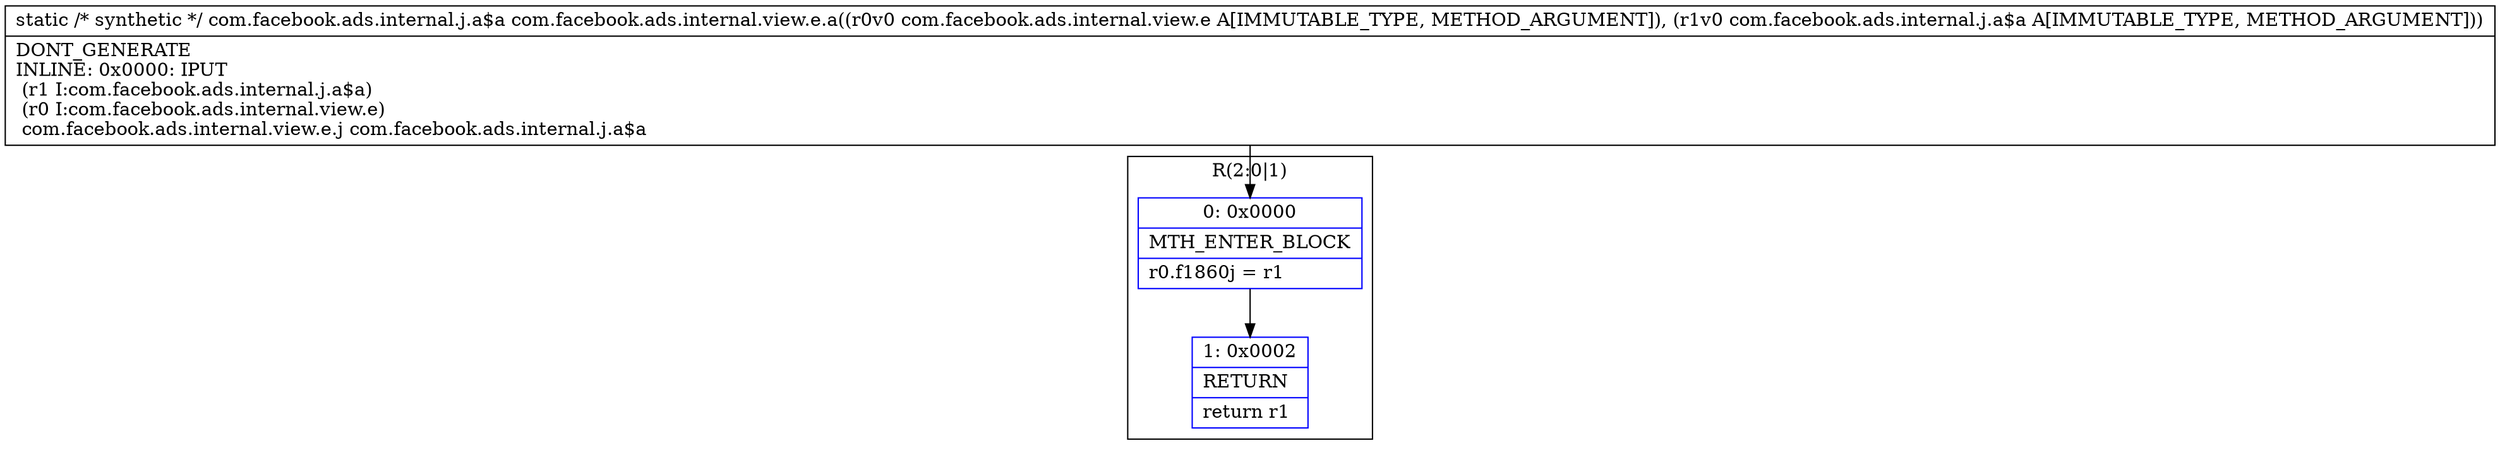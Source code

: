 digraph "CFG forcom.facebook.ads.internal.view.e.a(Lcom\/facebook\/ads\/internal\/view\/e;Lcom\/facebook\/ads\/internal\/j\/a$a;)Lcom\/facebook\/ads\/internal\/j\/a$a;" {
subgraph cluster_Region_1264510836 {
label = "R(2:0|1)";
node [shape=record,color=blue];
Node_0 [shape=record,label="{0\:\ 0x0000|MTH_ENTER_BLOCK\l|r0.f1860j = r1\l}"];
Node_1 [shape=record,label="{1\:\ 0x0002|RETURN\l|return r1\l}"];
}
MethodNode[shape=record,label="{static \/* synthetic *\/ com.facebook.ads.internal.j.a$a com.facebook.ads.internal.view.e.a((r0v0 com.facebook.ads.internal.view.e A[IMMUTABLE_TYPE, METHOD_ARGUMENT]), (r1v0 com.facebook.ads.internal.j.a$a A[IMMUTABLE_TYPE, METHOD_ARGUMENT]))  | DONT_GENERATE\lINLINE: 0x0000: IPUT  \l  (r1 I:com.facebook.ads.internal.j.a$a)\l  (r0 I:com.facebook.ads.internal.view.e)\l com.facebook.ads.internal.view.e.j com.facebook.ads.internal.j.a$a\l}"];
MethodNode -> Node_0;
Node_0 -> Node_1;
}

